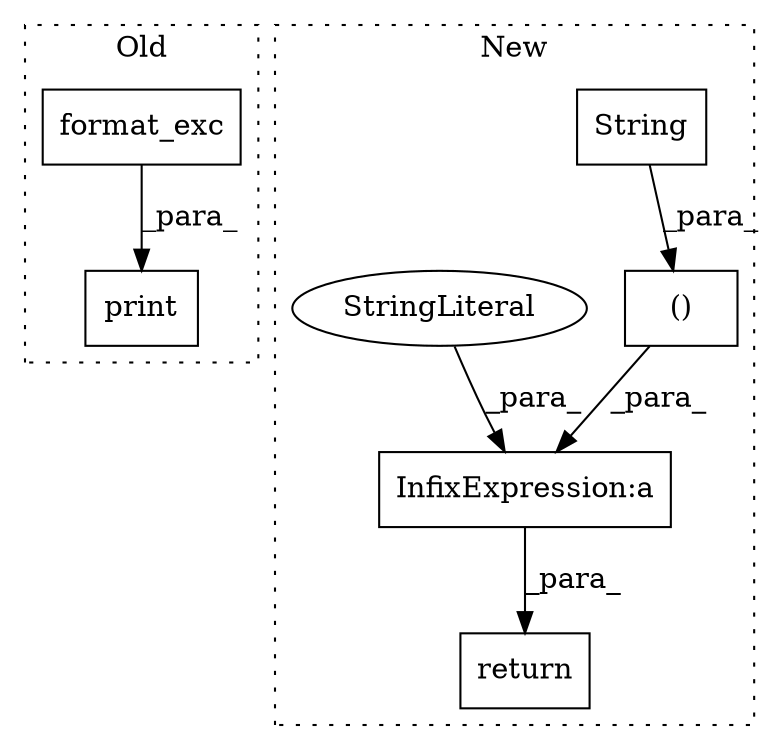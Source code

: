 digraph G {
subgraph cluster0 {
1 [label="format_exc" a="32" s="2309" l="12" shape="box"];
4 [label="print" a="32" s="2293,2321" l="6,1" shape="box"];
label = "Old";
style="dotted";
}
subgraph cluster1 {
2 [label="()" a="106" s="1987" l="32" shape="box"];
3 [label="InfixExpression:a" a="27" s="1977" l="10" shape="box"];
5 [label="String" a="32" s="2010,2018" l="7,1" shape="box"];
6 [label="StringLiteral" a="45" s="1936" l="41" shape="ellipse"];
7 [label="return" a="41" s="1928" l="7" shape="box"];
label = "New";
style="dotted";
}
1 -> 4 [label="_para_"];
2 -> 3 [label="_para_"];
3 -> 7 [label="_para_"];
5 -> 2 [label="_para_"];
6 -> 3 [label="_para_"];
}